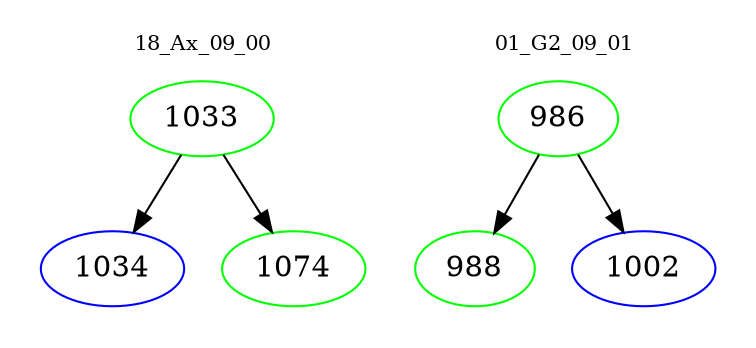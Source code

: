 digraph{
subgraph cluster_0 {
color = white
label = "18_Ax_09_00";
fontsize=10;
T0_1033 [label="1033", color="green"]
T0_1033 -> T0_1034 [color="black"]
T0_1034 [label="1034", color="blue"]
T0_1033 -> T0_1074 [color="black"]
T0_1074 [label="1074", color="green"]
}
subgraph cluster_1 {
color = white
label = "01_G2_09_01";
fontsize=10;
T1_986 [label="986", color="green"]
T1_986 -> T1_988 [color="black"]
T1_988 [label="988", color="green"]
T1_986 -> T1_1002 [color="black"]
T1_1002 [label="1002", color="blue"]
}
}
